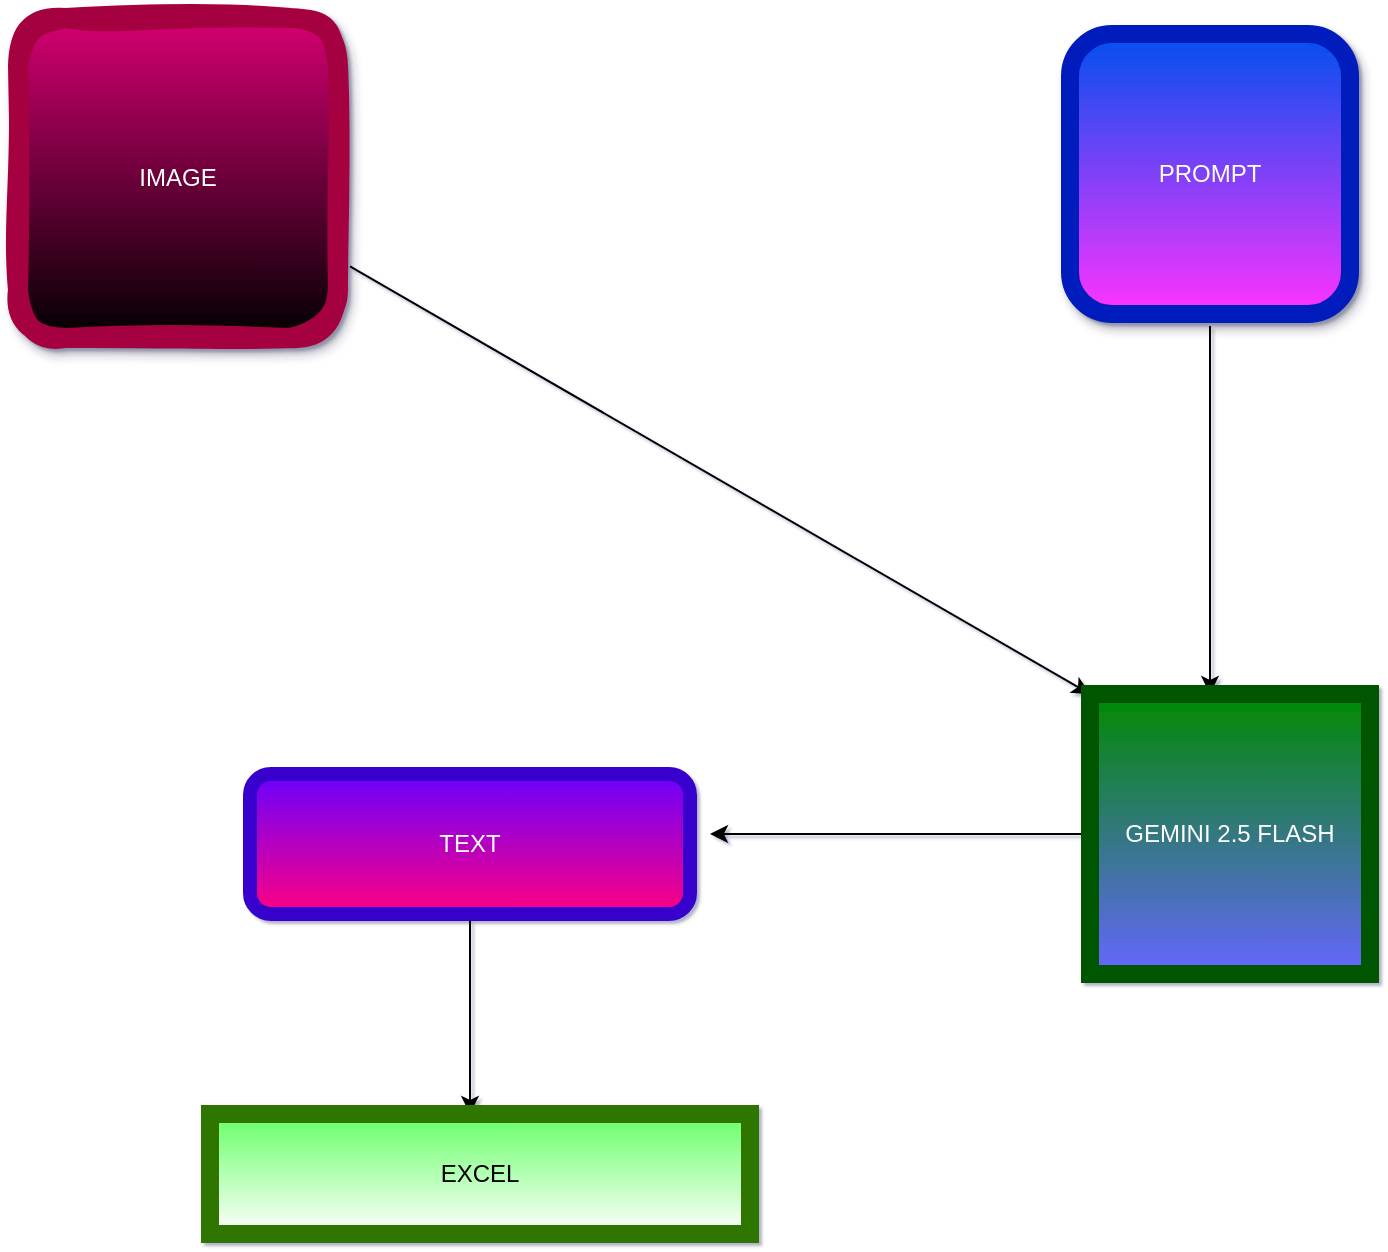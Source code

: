 <mxfile>
    <diagram id="S-8D51mELzqob4-LhIfS" name="Page-1">
        <mxGraphModel dx="1097" dy="1925" grid="0" gridSize="10" guides="1" tooltips="1" connect="1" arrows="1" fold="1" page="1" pageScale="1" pageWidth="850" pageHeight="1100" background="#FFFFFF" math="0" shadow="1">
            <root>
                <mxCell id="0"/>
                <mxCell id="1" parent="0"/>
                <mxCell id="16" style="edgeStyle=none;html=1;entryX=0;entryY=0;entryDx=0;entryDy=0;" parent="1" target="19" edge="1">
                    <mxGeometry relative="1" as="geometry">
                        <mxPoint x="620" y="-866" as="targetPoint"/>
                        <mxPoint x="260" y="-819.778" as="sourcePoint"/>
                    </mxGeometry>
                </mxCell>
                <mxCell id="15" value="IMAGE" style="whiteSpace=wrap;html=1;aspect=fixed;fillColor=#d80073;strokeColor=#A50040;fontColor=#ffffff;gradientColor=default;rounded=1;sketch=1;curveFitting=1;jiggle=2;glass=0;shadow=1;strokeWidth=10;" parent="1" vertex="1">
                    <mxGeometry x="94" y="-944" width="160" height="160" as="geometry"/>
                </mxCell>
                <mxCell id="18" style="edgeStyle=none;html=1;" parent="1" source="17" edge="1">
                    <mxGeometry relative="1" as="geometry">
                        <mxPoint x="690" y="-606" as="targetPoint"/>
                    </mxGeometry>
                </mxCell>
                <mxCell id="17" value="PROMPT" style="whiteSpace=wrap;html=1;aspect=fixed;fillColor=#0050ef;fontColor=#ffffff;strokeColor=#001DBC;gradientColor=#FF33FF;shadow=1;glass=0;rounded=1;strokeWidth=9;perimeterSpacing=6;" parent="1" vertex="1">
                    <mxGeometry x="620" y="-936" width="140" height="140" as="geometry"/>
                </mxCell>
                <mxCell id="20" style="edgeStyle=none;html=1;" parent="1" source="19" edge="1">
                    <mxGeometry relative="1" as="geometry">
                        <mxPoint x="440" y="-536" as="targetPoint"/>
                    </mxGeometry>
                </mxCell>
                <mxCell id="19" value="GEMINI 2.5 FLASH" style="whiteSpace=wrap;html=1;aspect=fixed;fillColor=#008a00;fontColor=#ffffff;strokeColor=#005700;gradientColor=#6666FF;strokeWidth=9;" parent="1" vertex="1">
                    <mxGeometry x="630" y="-606" width="140" height="140" as="geometry"/>
                </mxCell>
                <mxCell id="22" style="edgeStyle=none;html=1;" parent="1" source="21" edge="1">
                    <mxGeometry relative="1" as="geometry">
                        <mxPoint x="320" y="-396" as="targetPoint"/>
                    </mxGeometry>
                </mxCell>
                <mxCell id="21" value="TEXT" style="rounded=1;whiteSpace=wrap;html=1;fillColor=#6a00ff;fontColor=#ffffff;strokeColor=#3700CC;gradientColor=#FF0080;strokeWidth=7;" parent="1" vertex="1">
                    <mxGeometry x="210" y="-566" width="220" height="70" as="geometry"/>
                </mxCell>
                <mxCell id="23" value="&lt;font style=&quot;color: rgb(0, 0, 0);&quot;&gt;EXCEL&lt;/font&gt;" style="rounded=0;whiteSpace=wrap;html=1;fillColor=#66FF66;fontColor=#ffffff;strokeColor=#2D7600;gradientColor=#FFFFFF;strokeWidth=9;" parent="1" vertex="1">
                    <mxGeometry x="190" y="-396" width="270" height="60" as="geometry"/>
                </mxCell>
            </root>
        </mxGraphModel>
    </diagram>
</mxfile>